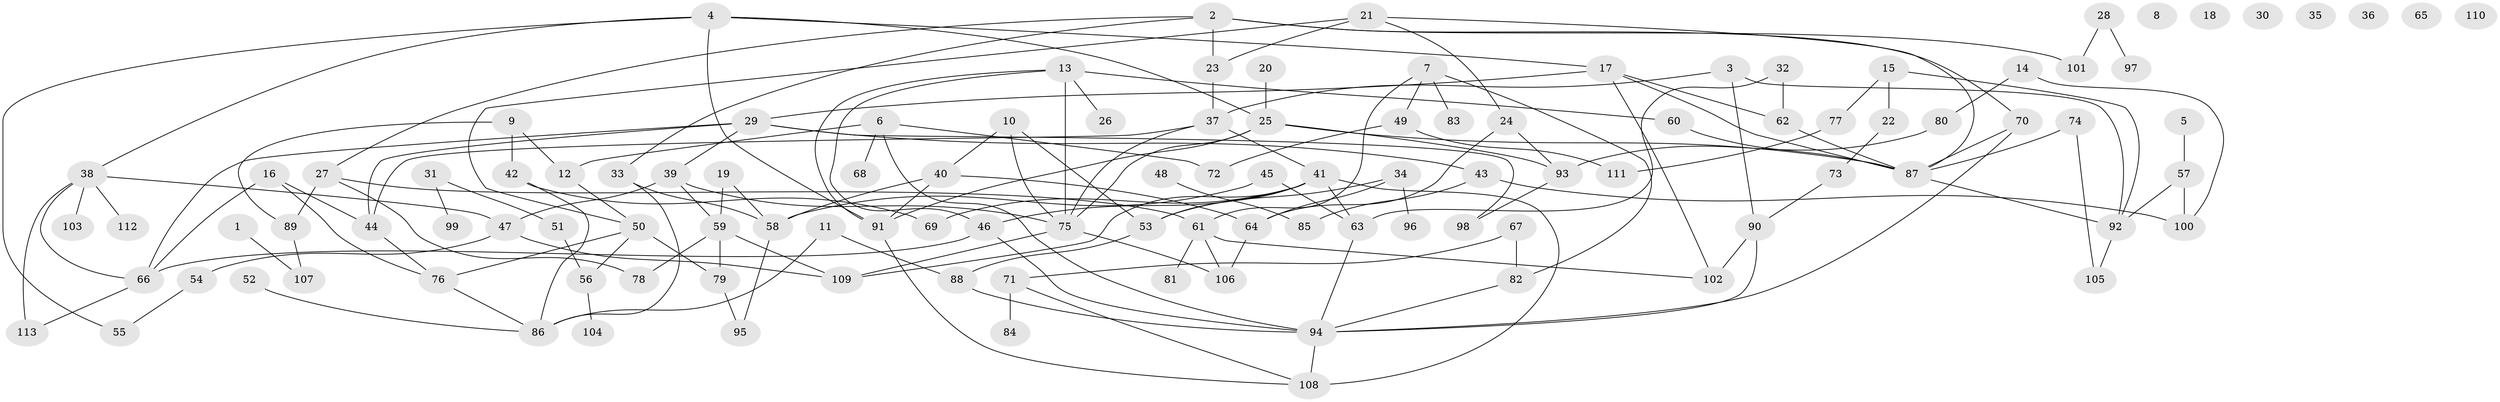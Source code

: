 // coarse degree distribution, {4: 0.2, 8: 0.06, 7: 0.04, 5: 0.04, 3: 0.16, 6: 0.04, 1: 0.18, 10: 0.02, 2: 0.2, 13: 0.02, 11: 0.02, 9: 0.02}
// Generated by graph-tools (version 1.1) at 2025/35/03/04/25 23:35:57]
// undirected, 113 vertices, 164 edges
graph export_dot {
  node [color=gray90,style=filled];
  1;
  2;
  3;
  4;
  5;
  6;
  7;
  8;
  9;
  10;
  11;
  12;
  13;
  14;
  15;
  16;
  17;
  18;
  19;
  20;
  21;
  22;
  23;
  24;
  25;
  26;
  27;
  28;
  29;
  30;
  31;
  32;
  33;
  34;
  35;
  36;
  37;
  38;
  39;
  40;
  41;
  42;
  43;
  44;
  45;
  46;
  47;
  48;
  49;
  50;
  51;
  52;
  53;
  54;
  55;
  56;
  57;
  58;
  59;
  60;
  61;
  62;
  63;
  64;
  65;
  66;
  67;
  68;
  69;
  70;
  71;
  72;
  73;
  74;
  75;
  76;
  77;
  78;
  79;
  80;
  81;
  82;
  83;
  84;
  85;
  86;
  87;
  88;
  89;
  90;
  91;
  92;
  93;
  94;
  95;
  96;
  97;
  98;
  99;
  100;
  101;
  102;
  103;
  104;
  105;
  106;
  107;
  108;
  109;
  110;
  111;
  112;
  113;
  1 -- 107;
  2 -- 23;
  2 -- 27;
  2 -- 33;
  2 -- 70;
  2 -- 101;
  3 -- 37;
  3 -- 90;
  3 -- 92;
  4 -- 17;
  4 -- 25;
  4 -- 38;
  4 -- 55;
  4 -- 91;
  5 -- 57;
  6 -- 12;
  6 -- 68;
  6 -- 72;
  6 -- 94;
  7 -- 49;
  7 -- 61;
  7 -- 82;
  7 -- 83;
  9 -- 12;
  9 -- 42;
  9 -- 89;
  10 -- 40;
  10 -- 53;
  10 -- 75;
  11 -- 86;
  11 -- 88;
  12 -- 50;
  13 -- 26;
  13 -- 46;
  13 -- 60;
  13 -- 75;
  13 -- 91;
  14 -- 80;
  14 -- 100;
  15 -- 22;
  15 -- 77;
  15 -- 92;
  16 -- 44;
  16 -- 66;
  16 -- 76;
  17 -- 29;
  17 -- 62;
  17 -- 87;
  17 -- 102;
  19 -- 58;
  19 -- 59;
  20 -- 25;
  21 -- 23;
  21 -- 24;
  21 -- 50;
  21 -- 87;
  22 -- 73;
  23 -- 37;
  24 -- 64;
  24 -- 93;
  25 -- 75;
  25 -- 87;
  25 -- 91;
  25 -- 93;
  27 -- 61;
  27 -- 78;
  27 -- 89;
  28 -- 97;
  28 -- 101;
  29 -- 39;
  29 -- 43;
  29 -- 44;
  29 -- 66;
  29 -- 98;
  31 -- 51;
  31 -- 99;
  32 -- 62;
  32 -- 63;
  33 -- 58;
  33 -- 86;
  34 -- 53;
  34 -- 64;
  34 -- 96;
  37 -- 41;
  37 -- 44;
  37 -- 75;
  38 -- 47;
  38 -- 66;
  38 -- 103;
  38 -- 112;
  38 -- 113;
  39 -- 47;
  39 -- 59;
  39 -- 75;
  40 -- 58;
  40 -- 64;
  40 -- 91;
  41 -- 46;
  41 -- 53;
  41 -- 63;
  41 -- 69;
  41 -- 108;
  41 -- 109;
  42 -- 69;
  42 -- 86;
  43 -- 85;
  43 -- 100;
  44 -- 76;
  45 -- 58;
  45 -- 63;
  46 -- 66;
  46 -- 94;
  47 -- 54;
  47 -- 109;
  48 -- 85;
  49 -- 72;
  49 -- 111;
  50 -- 56;
  50 -- 76;
  50 -- 79;
  51 -- 56;
  52 -- 86;
  53 -- 88;
  54 -- 55;
  56 -- 104;
  57 -- 92;
  57 -- 100;
  58 -- 95;
  59 -- 78;
  59 -- 79;
  59 -- 109;
  60 -- 87;
  61 -- 81;
  61 -- 102;
  61 -- 106;
  62 -- 87;
  63 -- 94;
  64 -- 106;
  66 -- 113;
  67 -- 71;
  67 -- 82;
  70 -- 87;
  70 -- 94;
  71 -- 84;
  71 -- 108;
  73 -- 90;
  74 -- 87;
  74 -- 105;
  75 -- 106;
  75 -- 109;
  76 -- 86;
  77 -- 111;
  79 -- 95;
  80 -- 93;
  82 -- 94;
  87 -- 92;
  88 -- 94;
  89 -- 107;
  90 -- 94;
  90 -- 102;
  91 -- 108;
  92 -- 105;
  93 -- 98;
  94 -- 108;
}
